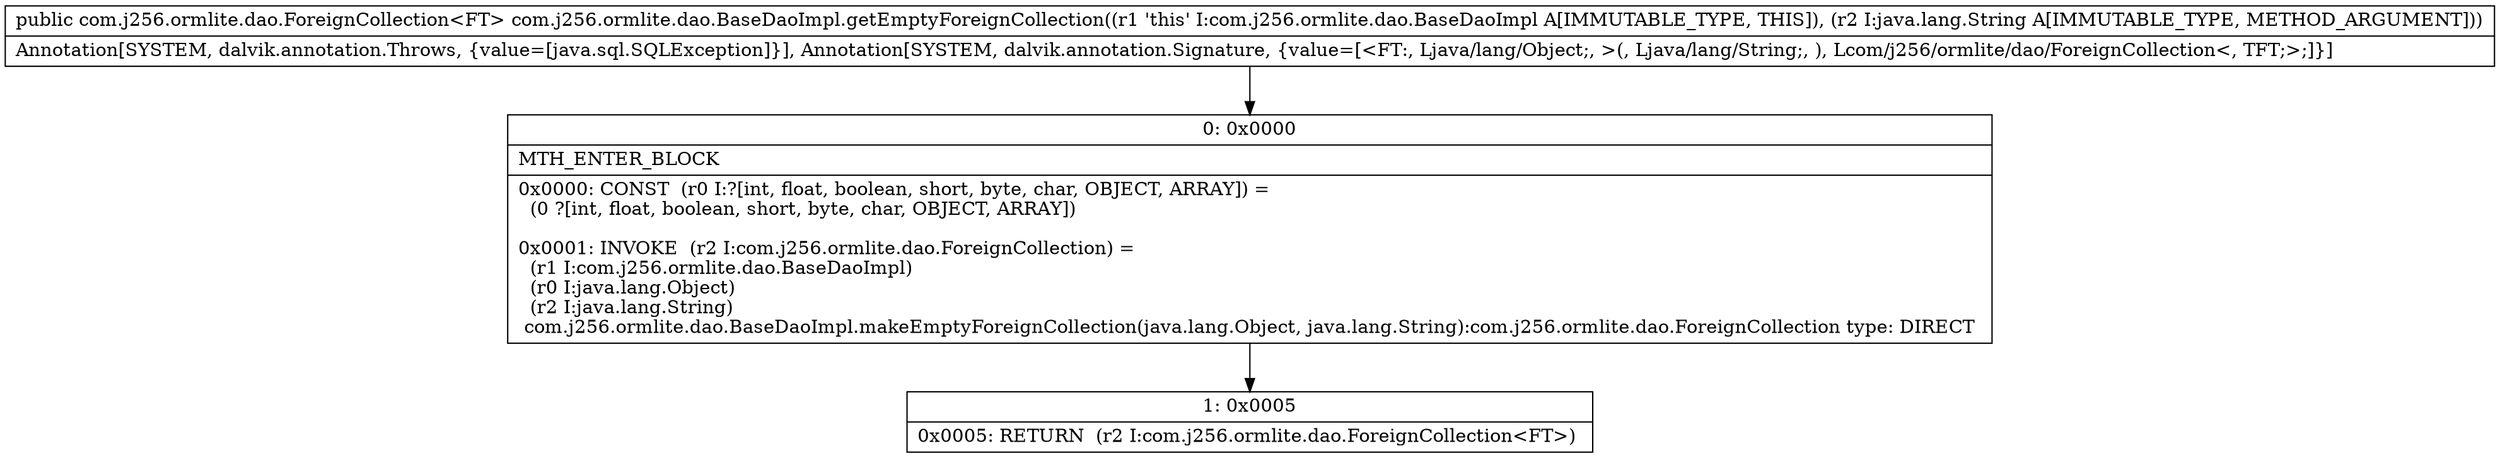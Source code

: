 digraph "CFG forcom.j256.ormlite.dao.BaseDaoImpl.getEmptyForeignCollection(Ljava\/lang\/String;)Lcom\/j256\/ormlite\/dao\/ForeignCollection;" {
Node_0 [shape=record,label="{0\:\ 0x0000|MTH_ENTER_BLOCK\l|0x0000: CONST  (r0 I:?[int, float, boolean, short, byte, char, OBJECT, ARRAY]) = \l  (0 ?[int, float, boolean, short, byte, char, OBJECT, ARRAY])\l \l0x0001: INVOKE  (r2 I:com.j256.ormlite.dao.ForeignCollection) = \l  (r1 I:com.j256.ormlite.dao.BaseDaoImpl)\l  (r0 I:java.lang.Object)\l  (r2 I:java.lang.String)\l com.j256.ormlite.dao.BaseDaoImpl.makeEmptyForeignCollection(java.lang.Object, java.lang.String):com.j256.ormlite.dao.ForeignCollection type: DIRECT \l}"];
Node_1 [shape=record,label="{1\:\ 0x0005|0x0005: RETURN  (r2 I:com.j256.ormlite.dao.ForeignCollection\<FT\>) \l}"];
MethodNode[shape=record,label="{public com.j256.ormlite.dao.ForeignCollection\<FT\> com.j256.ormlite.dao.BaseDaoImpl.getEmptyForeignCollection((r1 'this' I:com.j256.ormlite.dao.BaseDaoImpl A[IMMUTABLE_TYPE, THIS]), (r2 I:java.lang.String A[IMMUTABLE_TYPE, METHOD_ARGUMENT]))  | Annotation[SYSTEM, dalvik.annotation.Throws, \{value=[java.sql.SQLException]\}], Annotation[SYSTEM, dalvik.annotation.Signature, \{value=[\<FT:, Ljava\/lang\/Object;, \>(, Ljava\/lang\/String;, ), Lcom\/j256\/ormlite\/dao\/ForeignCollection\<, TFT;\>;]\}]\l}"];
MethodNode -> Node_0;
Node_0 -> Node_1;
}

